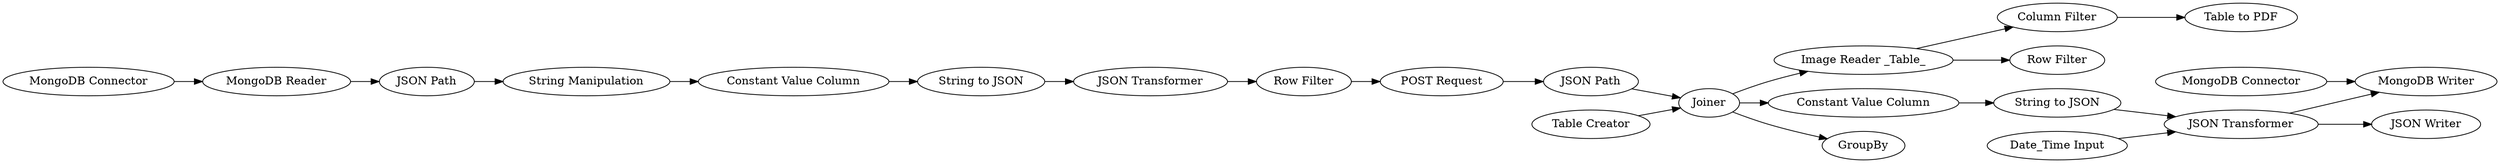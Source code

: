 digraph {
	264 [label="MongoDB Connector"]
	266 [label="MongoDB Reader"]
	267 [label="JSON Path"]
	268 [label="String Manipulation"]
	269 [label="POST Request"]
	270 [label="Constant Value Column"]
	271 [label="JSON Transformer"]
	272 [label="String to JSON"]
	273 [label="Row Filter"]
	275 [label="Table to PDF"]
	277 [label="Column Filter"]
	279 [label="Image Reader _Table_"]
	281 [label="MongoDB Connector"]
	282 [label="MongoDB Writer"]
	283 [label="Constant Value Column"]
	285 [label="JSON Path"]
	287 [label="String to JSON"]
	288 [label="JSON Transformer"]
	290 [label="Date_Time Input"]
	291 [label="Table Creator"]
	292 [label=Joiner]
	293 [label=GroupBy]
	294 [label="JSON Writer"]
	295 [label="Row Filter"]
	264 -> 266
	266 -> 267
	267 -> 268
	268 -> 270
	269 -> 285
	270 -> 272
	271 -> 273
	272 -> 271
	273 -> 269
	277 -> 275
	279 -> 277
	279 -> 295
	281 -> 282
	283 -> 287
	285 -> 292
	287 -> 288
	288 -> 294
	288 -> 282
	290 -> 288
	291 -> 292
	292 -> 293
	292 -> 279
	292 -> 283
	rankdir=LR
}
